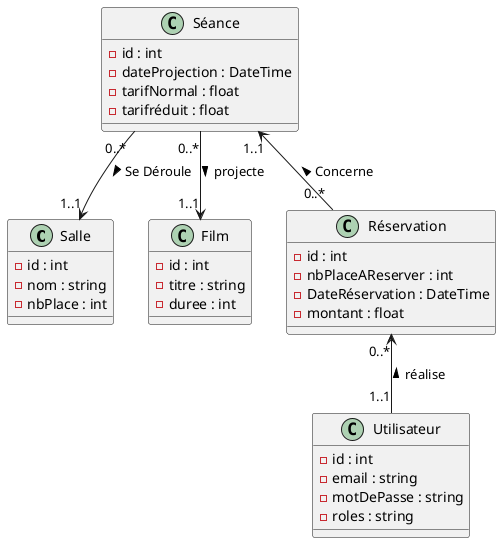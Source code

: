@startuml

class Salle {
- id : int
- nom : string
- nbPlace : int
}

class Séance {
- id : int
- dateProjection : DateTime
- tarifNormal : float
- tarifréduit : float
}

class Film {
- id : int
- titre : string
- duree : int
}

class Utilisateur {
- id : int
- email : string
- motDePasse : string
- roles : string
}

class Réservation {
- id : int
- nbPlaceAReserver : int
- DateRéservation : DateTime
- montant : float
}

Séance"0..*" --> "1..1"Film :> projecte
Séance"0..*" --> "1..1"Salle :> Se Déroule

Réservation"0..*" <-- "1..1"Utilisateur :< réalise

Séance"1..1" <-- "0..*"Réservation :< Concerne
@enduml